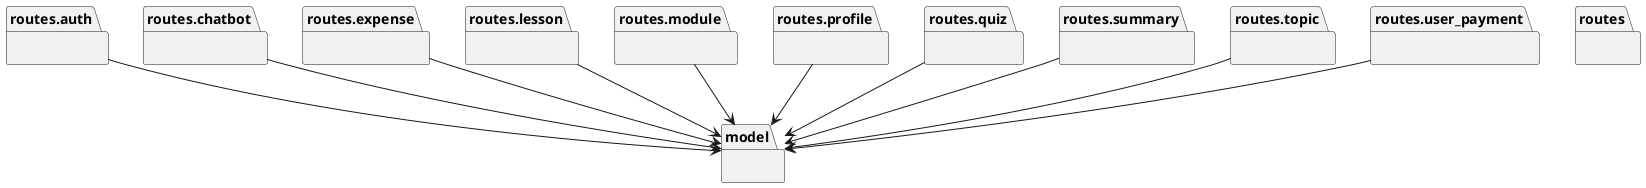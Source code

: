 @startuml packages_Diagram
set namespaceSeparator none
package "model" as model {
}
package "routes" as routes {
}
package "routes.auth" as routes.auth {
}
package "routes.chatbot" as routes.chatbot {
}
package "routes.expense" as routes.expense {
}
package "routes.lesson" as routes.lesson {
}
package "routes.module" as routes.module {
}
package "routes.profile" as routes.profile {
}
package "routes.quiz" as routes.quiz {
}
package "routes.summary" as routes.summary {
}
package "routes.topic" as routes.topic {
}
package "routes.user_payment" as routes.user_payment {
}
routes.auth --> model
routes.chatbot --> model
routes.expense --> model
routes.lesson --> model
routes.module --> model
routes.profile --> model
routes.quiz --> model
routes.summary --> model
routes.topic --> model
routes.user_payment --> model
@enduml
